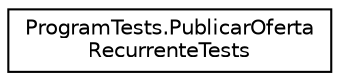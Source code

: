 digraph "Graphical Class Hierarchy"
{
 // INTERACTIVE_SVG=YES
 // LATEX_PDF_SIZE
  edge [fontname="Helvetica",fontsize="10",labelfontname="Helvetica",labelfontsize="10"];
  node [fontname="Helvetica",fontsize="10",shape=record];
  rankdir="LR";
  Node0 [label="ProgramTests.PublicarOferta\lRecurrenteTests",height=0.2,width=0.4,color="black", fillcolor="white", style="filled",URL="$classProgramTests_1_1PublicarOfertaRecurrenteTests.html",tooltip="Esta clase prueba el handler de PublicarOferta. Concretamente cuando se toma la ruta de oferta recurr..."];
}
